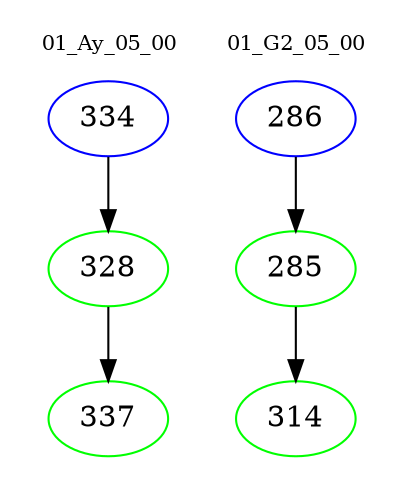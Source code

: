 digraph{
subgraph cluster_0 {
color = white
label = "01_Ay_05_00";
fontsize=10;
T0_334 [label="334", color="blue"]
T0_334 -> T0_328 [color="black"]
T0_328 [label="328", color="green"]
T0_328 -> T0_337 [color="black"]
T0_337 [label="337", color="green"]
}
subgraph cluster_1 {
color = white
label = "01_G2_05_00";
fontsize=10;
T1_286 [label="286", color="blue"]
T1_286 -> T1_285 [color="black"]
T1_285 [label="285", color="green"]
T1_285 -> T1_314 [color="black"]
T1_314 [label="314", color="green"]
}
}
